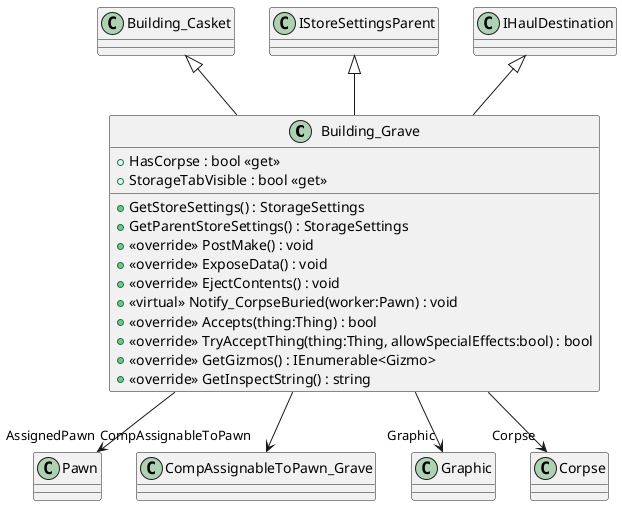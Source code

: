 @startuml
class Building_Grave {
    + HasCorpse : bool <<get>>
    + StorageTabVisible : bool <<get>>
    + GetStoreSettings() : StorageSettings
    + GetParentStoreSettings() : StorageSettings
    + <<override>> PostMake() : void
    + <<override>> ExposeData() : void
    + <<override>> EjectContents() : void
    + <<virtual>> Notify_CorpseBuried(worker:Pawn) : void
    + <<override>> Accepts(thing:Thing) : bool
    + <<override>> TryAcceptThing(thing:Thing, allowSpecialEffects:bool) : bool
    + <<override>> GetGizmos() : IEnumerable<Gizmo>
    + <<override>> GetInspectString() : string
}
Building_Casket <|-- Building_Grave
IStoreSettingsParent <|-- Building_Grave
IHaulDestination <|-- Building_Grave
Building_Grave --> "AssignedPawn" Pawn
Building_Grave --> "CompAssignableToPawn" CompAssignableToPawn_Grave
Building_Grave --> "Graphic" Graphic
Building_Grave --> "Corpse" Corpse
@enduml
